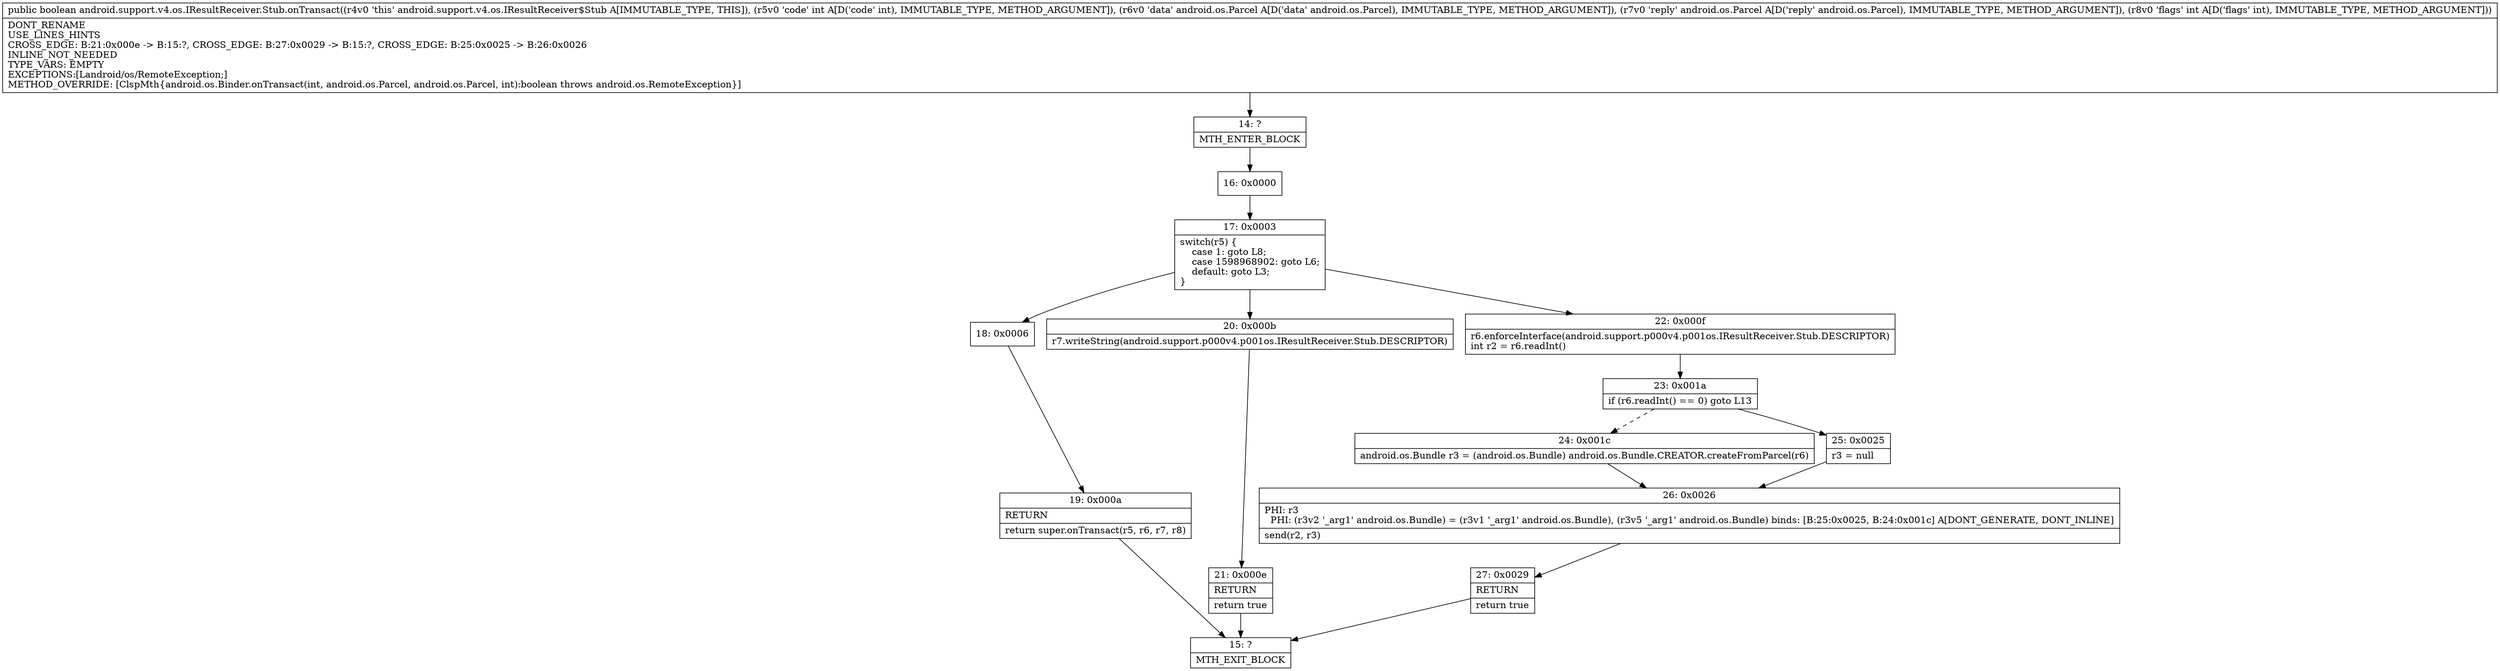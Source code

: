 digraph "CFG forandroid.support.v4.os.IResultReceiver.Stub.onTransact(ILandroid\/os\/Parcel;Landroid\/os\/Parcel;I)Z" {
Node_14 [shape=record,label="{14\:\ ?|MTH_ENTER_BLOCK\l}"];
Node_16 [shape=record,label="{16\:\ 0x0000}"];
Node_17 [shape=record,label="{17\:\ 0x0003|switch(r5) \{\l    case 1: goto L8;\l    case 1598968902: goto L6;\l    default: goto L3;\l\}\l}"];
Node_18 [shape=record,label="{18\:\ 0x0006}"];
Node_19 [shape=record,label="{19\:\ 0x000a|RETURN\l|return super.onTransact(r5, r6, r7, r8)\l}"];
Node_15 [shape=record,label="{15\:\ ?|MTH_EXIT_BLOCK\l}"];
Node_20 [shape=record,label="{20\:\ 0x000b|r7.writeString(android.support.p000v4.p001os.IResultReceiver.Stub.DESCRIPTOR)\l}"];
Node_21 [shape=record,label="{21\:\ 0x000e|RETURN\l|return true\l}"];
Node_22 [shape=record,label="{22\:\ 0x000f|r6.enforceInterface(android.support.p000v4.p001os.IResultReceiver.Stub.DESCRIPTOR)\lint r2 = r6.readInt()\l}"];
Node_23 [shape=record,label="{23\:\ 0x001a|if (r6.readInt() == 0) goto L13\l}"];
Node_24 [shape=record,label="{24\:\ 0x001c|android.os.Bundle r3 = (android.os.Bundle) android.os.Bundle.CREATOR.createFromParcel(r6)\l}"];
Node_26 [shape=record,label="{26\:\ 0x0026|PHI: r3 \l  PHI: (r3v2 '_arg1' android.os.Bundle) = (r3v1 '_arg1' android.os.Bundle), (r3v5 '_arg1' android.os.Bundle) binds: [B:25:0x0025, B:24:0x001c] A[DONT_GENERATE, DONT_INLINE]\l|send(r2, r3)\l}"];
Node_27 [shape=record,label="{27\:\ 0x0029|RETURN\l|return true\l}"];
Node_25 [shape=record,label="{25\:\ 0x0025|r3 = null\l}"];
MethodNode[shape=record,label="{public boolean android.support.v4.os.IResultReceiver.Stub.onTransact((r4v0 'this' android.support.v4.os.IResultReceiver$Stub A[IMMUTABLE_TYPE, THIS]), (r5v0 'code' int A[D('code' int), IMMUTABLE_TYPE, METHOD_ARGUMENT]), (r6v0 'data' android.os.Parcel A[D('data' android.os.Parcel), IMMUTABLE_TYPE, METHOD_ARGUMENT]), (r7v0 'reply' android.os.Parcel A[D('reply' android.os.Parcel), IMMUTABLE_TYPE, METHOD_ARGUMENT]), (r8v0 'flags' int A[D('flags' int), IMMUTABLE_TYPE, METHOD_ARGUMENT]))  | DONT_RENAME\lUSE_LINES_HINTS\lCROSS_EDGE: B:21:0x000e \-\> B:15:?, CROSS_EDGE: B:27:0x0029 \-\> B:15:?, CROSS_EDGE: B:25:0x0025 \-\> B:26:0x0026\lINLINE_NOT_NEEDED\lTYPE_VARS: EMPTY\lEXCEPTIONS:[Landroid\/os\/RemoteException;]\lMETHOD_OVERRIDE: [ClspMth\{android.os.Binder.onTransact(int, android.os.Parcel, android.os.Parcel, int):boolean throws android.os.RemoteException\}]\l}"];
MethodNode -> Node_14;Node_14 -> Node_16;
Node_16 -> Node_17;
Node_17 -> Node_18;
Node_17 -> Node_20;
Node_17 -> Node_22;
Node_18 -> Node_19;
Node_19 -> Node_15;
Node_20 -> Node_21;
Node_21 -> Node_15;
Node_22 -> Node_23;
Node_23 -> Node_24[style=dashed];
Node_23 -> Node_25;
Node_24 -> Node_26;
Node_26 -> Node_27;
Node_27 -> Node_15;
Node_25 -> Node_26;
}

